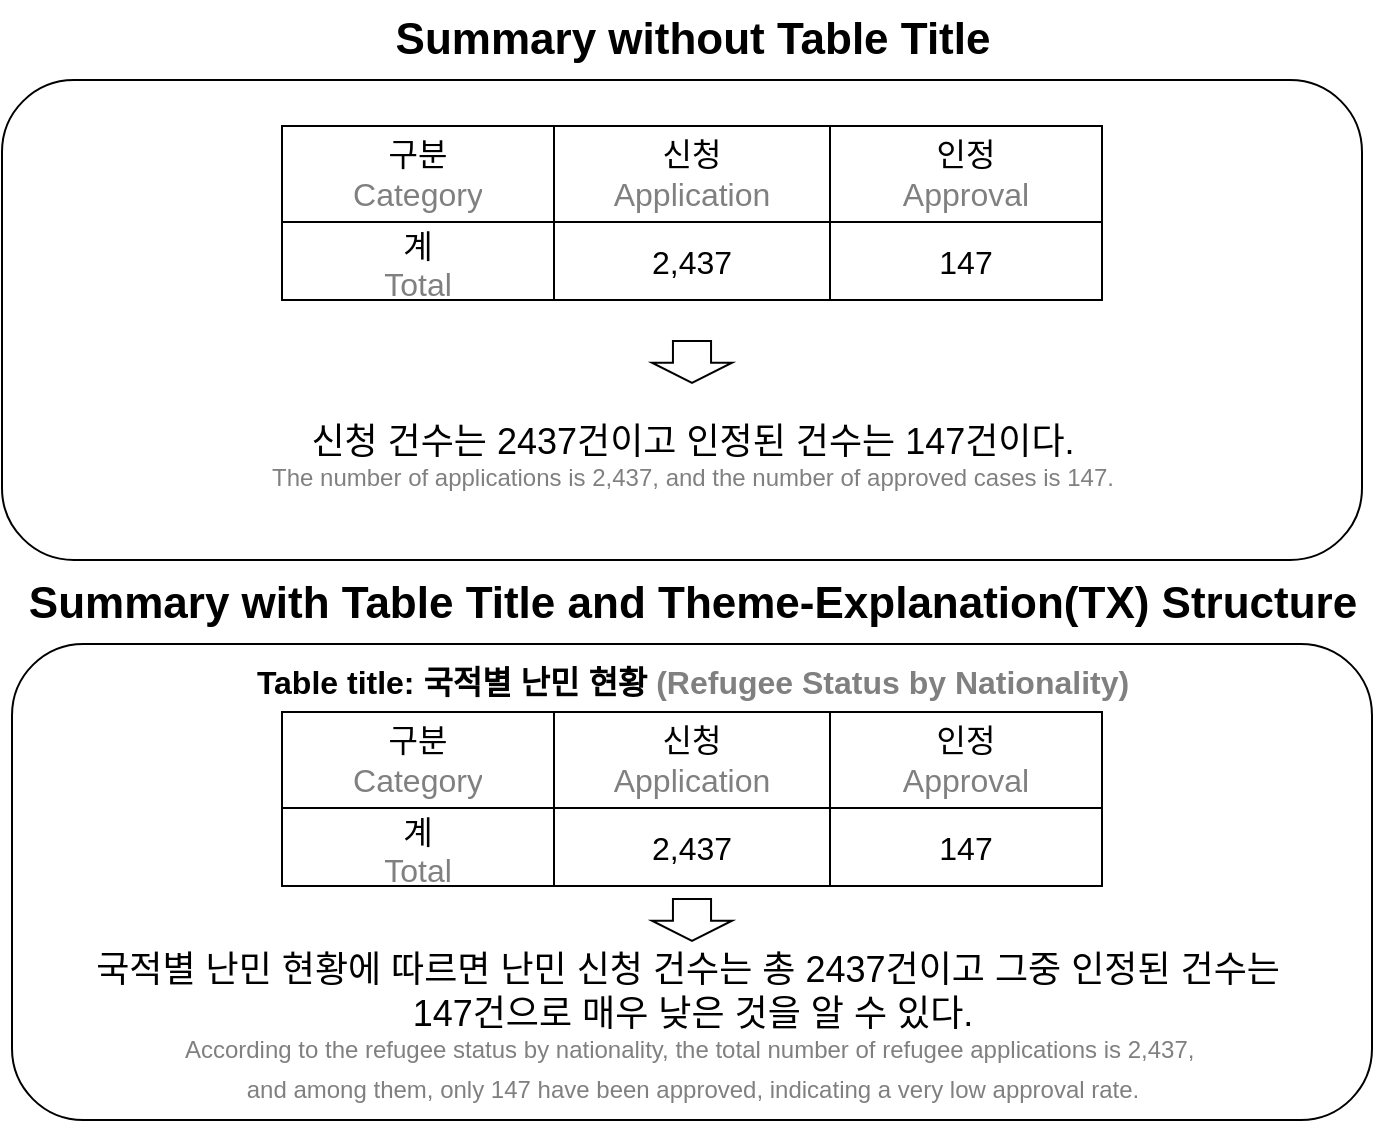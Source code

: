 <mxfile version="26.0.9">
  <diagram id="ceLixEqyPB-IJiODqdnm" name="Page-1">
    <mxGraphModel dx="803" dy="943" grid="0" gridSize="10" guides="1" tooltips="1" connect="1" arrows="1" fold="1" page="1" pageScale="1" pageWidth="850" pageHeight="1100" math="0" shadow="0">
      <root>
        <mxCell id="0" />
        <mxCell id="1" parent="0" />
        <mxCell id="m19ucEdoYGM46lPyfG_x-1" value="" style="rounded=1;whiteSpace=wrap;html=1;" vertex="1" parent="1">
          <mxGeometry x="80" y="180" width="680" height="240" as="geometry" />
        </mxCell>
        <mxCell id="m19ucEdoYGM46lPyfG_x-2" value="" style="rounded=1;whiteSpace=wrap;html=1;" vertex="1" parent="1">
          <mxGeometry x="85" y="462" width="680" height="238" as="geometry" />
        </mxCell>
        <mxCell id="m19ucEdoYGM46lPyfG_x-3" value="&lt;b style=&quot;&quot;&gt;&lt;font style=&quot;font-size: 22px;&quot;&gt;Summary without Table Title&lt;/font&gt;&lt;/b&gt;" style="text;html=1;align=center;verticalAlign=middle;resizable=0;points=[];autosize=1;strokeColor=none;fillColor=none;" vertex="1" parent="1">
          <mxGeometry x="265" y="140" width="320" height="40" as="geometry" />
        </mxCell>
        <mxCell id="m19ucEdoYGM46lPyfG_x-4" value="&lt;font style=&quot;font-size: 22px;&quot;&gt;&lt;b style=&quot;&quot;&gt;&lt;font style=&quot;&quot;&gt;Summary with Table Title&amp;nbsp;&lt;/font&gt;&lt;/b&gt;&lt;b style=&quot;background-color: transparent; color: light-dark(rgb(0, 0, 0), rgb(255, 255, 255));&quot;&gt;and Theme-Explanation(TX) Structure&lt;/b&gt;&lt;/font&gt;" style="text;html=1;align=center;verticalAlign=middle;resizable=0;points=[];autosize=1;strokeColor=none;fillColor=none;" vertex="1" parent="1">
          <mxGeometry x="80" y="422" width="690" height="40" as="geometry" />
        </mxCell>
        <mxCell id="m19ucEdoYGM46lPyfG_x-35" value="" style="group" vertex="1" connectable="0" parent="1">
          <mxGeometry x="205" y="203" width="440" height="190" as="geometry" />
        </mxCell>
        <mxCell id="m19ucEdoYGM46lPyfG_x-19" value="" style="shape=table;startSize=0;container=1;collapsible=0;childLayout=tableLayout;fontSize=16;" vertex="1" parent="m19ucEdoYGM46lPyfG_x-35">
          <mxGeometry x="15" width="410" height="87" as="geometry" />
        </mxCell>
        <mxCell id="m19ucEdoYGM46lPyfG_x-20" value="" style="shape=tableRow;horizontal=0;startSize=0;swimlaneHead=0;swimlaneBody=0;strokeColor=inherit;top=0;left=0;bottom=0;right=0;collapsible=0;dropTarget=0;fillColor=none;points=[[0,0.5],[1,0.5]];portConstraint=eastwest;fontSize=16;" vertex="1" parent="m19ucEdoYGM46lPyfG_x-19">
          <mxGeometry width="410" height="48" as="geometry" />
        </mxCell>
        <mxCell id="m19ucEdoYGM46lPyfG_x-21" value="구분&lt;br&gt;&lt;font style=&quot;color: rgb(128, 128, 128);&quot;&gt;Category&lt;/font&gt;" style="shape=partialRectangle;html=1;whiteSpace=wrap;connectable=0;strokeColor=inherit;overflow=hidden;fillColor=none;top=0;left=0;bottom=0;right=0;pointerEvents=1;fontSize=16;" vertex="1" parent="m19ucEdoYGM46lPyfG_x-20">
          <mxGeometry width="136" height="48" as="geometry">
            <mxRectangle width="136" height="48" as="alternateBounds" />
          </mxGeometry>
        </mxCell>
        <mxCell id="m19ucEdoYGM46lPyfG_x-22" value="신청&lt;div&gt;&lt;font style=&quot;color: rgb(128, 128, 128);&quot;&gt;Application&lt;/font&gt;&lt;/div&gt;" style="shape=partialRectangle;html=1;whiteSpace=wrap;connectable=0;strokeColor=inherit;overflow=hidden;fillColor=none;top=0;left=0;bottom=0;right=0;pointerEvents=1;fontSize=16;" vertex="1" parent="m19ucEdoYGM46lPyfG_x-20">
          <mxGeometry x="136" width="138" height="48" as="geometry">
            <mxRectangle width="138" height="48" as="alternateBounds" />
          </mxGeometry>
        </mxCell>
        <mxCell id="m19ucEdoYGM46lPyfG_x-23" value="인정&lt;div&gt;&lt;font style=&quot;color: rgb(128, 128, 128);&quot;&gt;Approval&lt;/font&gt;&lt;/div&gt;" style="shape=partialRectangle;html=1;whiteSpace=wrap;connectable=0;strokeColor=inherit;overflow=hidden;fillColor=none;top=0;left=0;bottom=0;right=0;pointerEvents=1;fontSize=16;" vertex="1" parent="m19ucEdoYGM46lPyfG_x-20">
          <mxGeometry x="274" width="136" height="48" as="geometry">
            <mxRectangle width="136" height="48" as="alternateBounds" />
          </mxGeometry>
        </mxCell>
        <mxCell id="m19ucEdoYGM46lPyfG_x-24" value="" style="shape=tableRow;horizontal=0;startSize=0;swimlaneHead=0;swimlaneBody=0;strokeColor=inherit;top=0;left=0;bottom=0;right=0;collapsible=0;dropTarget=0;fillColor=none;points=[[0,0.5],[1,0.5]];portConstraint=eastwest;fontSize=16;" vertex="1" parent="m19ucEdoYGM46lPyfG_x-19">
          <mxGeometry y="48" width="410" height="39" as="geometry" />
        </mxCell>
        <mxCell id="m19ucEdoYGM46lPyfG_x-25" value="계&lt;div&gt;&lt;font style=&quot;color: rgb(128, 128, 128);&quot;&gt;Total&lt;/font&gt;&lt;/div&gt;" style="shape=partialRectangle;html=1;whiteSpace=wrap;connectable=0;strokeColor=inherit;overflow=hidden;fillColor=none;top=0;left=0;bottom=0;right=0;pointerEvents=1;fontSize=16;" vertex="1" parent="m19ucEdoYGM46lPyfG_x-24">
          <mxGeometry width="136" height="39" as="geometry">
            <mxRectangle width="136" height="39" as="alternateBounds" />
          </mxGeometry>
        </mxCell>
        <mxCell id="m19ucEdoYGM46lPyfG_x-26" value="2,437" style="shape=partialRectangle;html=1;whiteSpace=wrap;connectable=0;strokeColor=inherit;overflow=hidden;fillColor=none;top=0;left=0;bottom=0;right=0;pointerEvents=1;fontSize=16;" vertex="1" parent="m19ucEdoYGM46lPyfG_x-24">
          <mxGeometry x="136" width="138" height="39" as="geometry">
            <mxRectangle width="138" height="39" as="alternateBounds" />
          </mxGeometry>
        </mxCell>
        <mxCell id="m19ucEdoYGM46lPyfG_x-27" value="147" style="shape=partialRectangle;html=1;whiteSpace=wrap;connectable=0;strokeColor=inherit;overflow=hidden;fillColor=none;top=0;left=0;bottom=0;right=0;pointerEvents=1;fontSize=16;" vertex="1" parent="m19ucEdoYGM46lPyfG_x-24">
          <mxGeometry x="274" width="136" height="39" as="geometry">
            <mxRectangle width="136" height="39" as="alternateBounds" />
          </mxGeometry>
        </mxCell>
        <mxCell id="m19ucEdoYGM46lPyfG_x-33" value="&lt;font style=&quot;font-size: 18px;&quot;&gt;신청 건수는 2437건이고 인정된 건수는 147건이다.&lt;/font&gt;&lt;div&gt;&lt;font style=&quot;color: rgb(128, 128, 128);&quot;&gt;The number of applications is 2,437, and the number of approved cases is 147.&lt;/font&gt;&lt;br&gt;&lt;/div&gt;" style="text;html=1;align=center;verticalAlign=middle;resizable=0;points=[];autosize=1;strokeColor=none;fillColor=none;" vertex="1" parent="m19ucEdoYGM46lPyfG_x-35">
          <mxGeometry y="140" width="440" height="50" as="geometry" />
        </mxCell>
        <mxCell id="m19ucEdoYGM46lPyfG_x-36" value="" style="group" vertex="1" connectable="0" parent="1">
          <mxGeometry x="205" y="496" width="530" height="210" as="geometry" />
        </mxCell>
        <mxCell id="m19ucEdoYGM46lPyfG_x-37" value="" style="shape=table;startSize=0;container=1;collapsible=0;childLayout=tableLayout;fontSize=16;" vertex="1" parent="m19ucEdoYGM46lPyfG_x-36">
          <mxGeometry x="15" width="410" height="87" as="geometry" />
        </mxCell>
        <mxCell id="m19ucEdoYGM46lPyfG_x-38" value="" style="shape=tableRow;horizontal=0;startSize=0;swimlaneHead=0;swimlaneBody=0;strokeColor=inherit;top=0;left=0;bottom=0;right=0;collapsible=0;dropTarget=0;fillColor=none;points=[[0,0.5],[1,0.5]];portConstraint=eastwest;fontSize=16;" vertex="1" parent="m19ucEdoYGM46lPyfG_x-37">
          <mxGeometry width="410" height="48" as="geometry" />
        </mxCell>
        <mxCell id="m19ucEdoYGM46lPyfG_x-39" value="구분&lt;br&gt;&lt;font style=&quot;color: rgb(128, 128, 128);&quot;&gt;Category&lt;/font&gt;" style="shape=partialRectangle;html=1;whiteSpace=wrap;connectable=0;strokeColor=inherit;overflow=hidden;fillColor=none;top=0;left=0;bottom=0;right=0;pointerEvents=1;fontSize=16;" vertex="1" parent="m19ucEdoYGM46lPyfG_x-38">
          <mxGeometry width="136" height="48" as="geometry">
            <mxRectangle width="136" height="48" as="alternateBounds" />
          </mxGeometry>
        </mxCell>
        <mxCell id="m19ucEdoYGM46lPyfG_x-40" value="신청&lt;div&gt;&lt;font style=&quot;color: rgb(128, 128, 128);&quot;&gt;Application&lt;/font&gt;&lt;/div&gt;" style="shape=partialRectangle;html=1;whiteSpace=wrap;connectable=0;strokeColor=inherit;overflow=hidden;fillColor=none;top=0;left=0;bottom=0;right=0;pointerEvents=1;fontSize=16;" vertex="1" parent="m19ucEdoYGM46lPyfG_x-38">
          <mxGeometry x="136" width="138" height="48" as="geometry">
            <mxRectangle width="138" height="48" as="alternateBounds" />
          </mxGeometry>
        </mxCell>
        <mxCell id="m19ucEdoYGM46lPyfG_x-41" value="인정&lt;div&gt;&lt;font style=&quot;color: rgb(128, 128, 128);&quot;&gt;Approval&lt;/font&gt;&lt;/div&gt;" style="shape=partialRectangle;html=1;whiteSpace=wrap;connectable=0;strokeColor=inherit;overflow=hidden;fillColor=none;top=0;left=0;bottom=0;right=0;pointerEvents=1;fontSize=16;" vertex="1" parent="m19ucEdoYGM46lPyfG_x-38">
          <mxGeometry x="274" width="136" height="48" as="geometry">
            <mxRectangle width="136" height="48" as="alternateBounds" />
          </mxGeometry>
        </mxCell>
        <mxCell id="m19ucEdoYGM46lPyfG_x-42" value="" style="shape=tableRow;horizontal=0;startSize=0;swimlaneHead=0;swimlaneBody=0;strokeColor=inherit;top=0;left=0;bottom=0;right=0;collapsible=0;dropTarget=0;fillColor=none;points=[[0,0.5],[1,0.5]];portConstraint=eastwest;fontSize=16;" vertex="1" parent="m19ucEdoYGM46lPyfG_x-37">
          <mxGeometry y="48" width="410" height="39" as="geometry" />
        </mxCell>
        <mxCell id="m19ucEdoYGM46lPyfG_x-43" value="계&lt;div&gt;&lt;font style=&quot;color: rgb(128, 128, 128);&quot;&gt;Total&lt;/font&gt;&lt;/div&gt;" style="shape=partialRectangle;html=1;whiteSpace=wrap;connectable=0;strokeColor=inherit;overflow=hidden;fillColor=none;top=0;left=0;bottom=0;right=0;pointerEvents=1;fontSize=16;" vertex="1" parent="m19ucEdoYGM46lPyfG_x-42">
          <mxGeometry width="136" height="39" as="geometry">
            <mxRectangle width="136" height="39" as="alternateBounds" />
          </mxGeometry>
        </mxCell>
        <mxCell id="m19ucEdoYGM46lPyfG_x-44" value="2,437" style="shape=partialRectangle;html=1;whiteSpace=wrap;connectable=0;strokeColor=inherit;overflow=hidden;fillColor=none;top=0;left=0;bottom=0;right=0;pointerEvents=1;fontSize=16;" vertex="1" parent="m19ucEdoYGM46lPyfG_x-42">
          <mxGeometry x="136" width="138" height="39" as="geometry">
            <mxRectangle width="138" height="39" as="alternateBounds" />
          </mxGeometry>
        </mxCell>
        <mxCell id="m19ucEdoYGM46lPyfG_x-45" value="147" style="shape=partialRectangle;html=1;whiteSpace=wrap;connectable=0;strokeColor=inherit;overflow=hidden;fillColor=none;top=0;left=0;bottom=0;right=0;pointerEvents=1;fontSize=16;" vertex="1" parent="m19ucEdoYGM46lPyfG_x-42">
          <mxGeometry x="274" width="136" height="39" as="geometry">
            <mxRectangle width="136" height="39" as="alternateBounds" />
          </mxGeometry>
        </mxCell>
        <mxCell id="m19ucEdoYGM46lPyfG_x-46" value="" style="shape=flexArrow;endArrow=classic;html=1;rounded=0;entryX=0.5;entryY=-0.034;entryDx=0;entryDy=0;entryPerimeter=0;width=19.048;endSize=3.029;" edge="1" parent="m19ucEdoYGM46lPyfG_x-36">
          <mxGeometry width="50" height="50" relative="1" as="geometry">
            <mxPoint x="220" y="93" as="sourcePoint" />
            <mxPoint x="220" y="114.94" as="targetPoint" />
          </mxGeometry>
        </mxCell>
        <mxCell id="m19ucEdoYGM46lPyfG_x-47" value="&lt;div&gt;&lt;span style=&quot;font-size: 18px;&quot;&gt;국적별 난민 현황에 따르면 난민 신청 건수는 총 2437건이고&amp;nbsp;&lt;/span&gt;&lt;span style=&quot;font-size: 18px; background-color: transparent; color: light-dark(rgb(0, 0, 0), rgb(255, 255, 255));&quot;&gt;그중 인정된 건수는&amp;nbsp;&lt;/span&gt;&lt;/div&gt;&lt;div&gt;&lt;span style=&quot;background-color: transparent; color: light-dark(rgb(0, 0, 0), rgb(255, 255, 255)); font-size: 18px;&quot;&gt;147건으로 매우 낮은 것을 알 수 있다.&lt;/span&gt;&lt;/div&gt;&lt;div&gt;&lt;font style=&quot;color: rgb(128, 128, 128);&quot;&gt;According to the refugee status by nationality, the total number of refugee applications is 2,437,&amp;nbsp;&lt;/font&gt;&lt;/div&gt;&lt;div&gt;&lt;font style=&quot;color: rgb(128, 128, 128);&quot;&gt;and among them, only 147 have been approved, indicating a very low approval rate.&lt;/font&gt;&lt;span style=&quot;background-color: transparent; color: light-dark(rgb(0, 0, 0), rgb(255, 255, 255)); font-size: 18px;&quot;&gt;&lt;br&gt;&lt;/span&gt;&lt;/div&gt;" style="text;html=1;align=center;verticalAlign=middle;resizable=0;points=[];autosize=1;strokeColor=none;fillColor=none;" vertex="1" parent="m19ucEdoYGM46lPyfG_x-36">
          <mxGeometry x="-90" y="113" width="620" height="90" as="geometry" />
        </mxCell>
        <mxCell id="m19ucEdoYGM46lPyfG_x-48" value="&lt;font style=&quot;font-size: 16px;&quot;&gt;&lt;b&gt;Table title: 국적별 난민 현황 &lt;font style=&quot;color: rgb(128, 128, 128);&quot;&gt;(Refugee Status by Nationality)&lt;/font&gt;&lt;/b&gt;&lt;/font&gt;" style="text;html=1;align=center;verticalAlign=middle;resizable=0;points=[];autosize=1;strokeColor=none;fillColor=none;" vertex="1" parent="1">
          <mxGeometry x="195" y="466" width="460" height="30" as="geometry" />
        </mxCell>
        <mxCell id="m19ucEdoYGM46lPyfG_x-49" value="" style="shape=flexArrow;endArrow=classic;html=1;rounded=0;entryX=0.5;entryY=-0.034;entryDx=0;entryDy=0;entryPerimeter=0;width=19.048;endSize=3.029;" edge="1" parent="1">
          <mxGeometry width="50" height="50" relative="1" as="geometry">
            <mxPoint x="425" y="310" as="sourcePoint" />
            <mxPoint x="425" y="331.94" as="targetPoint" />
          </mxGeometry>
        </mxCell>
      </root>
    </mxGraphModel>
  </diagram>
</mxfile>
